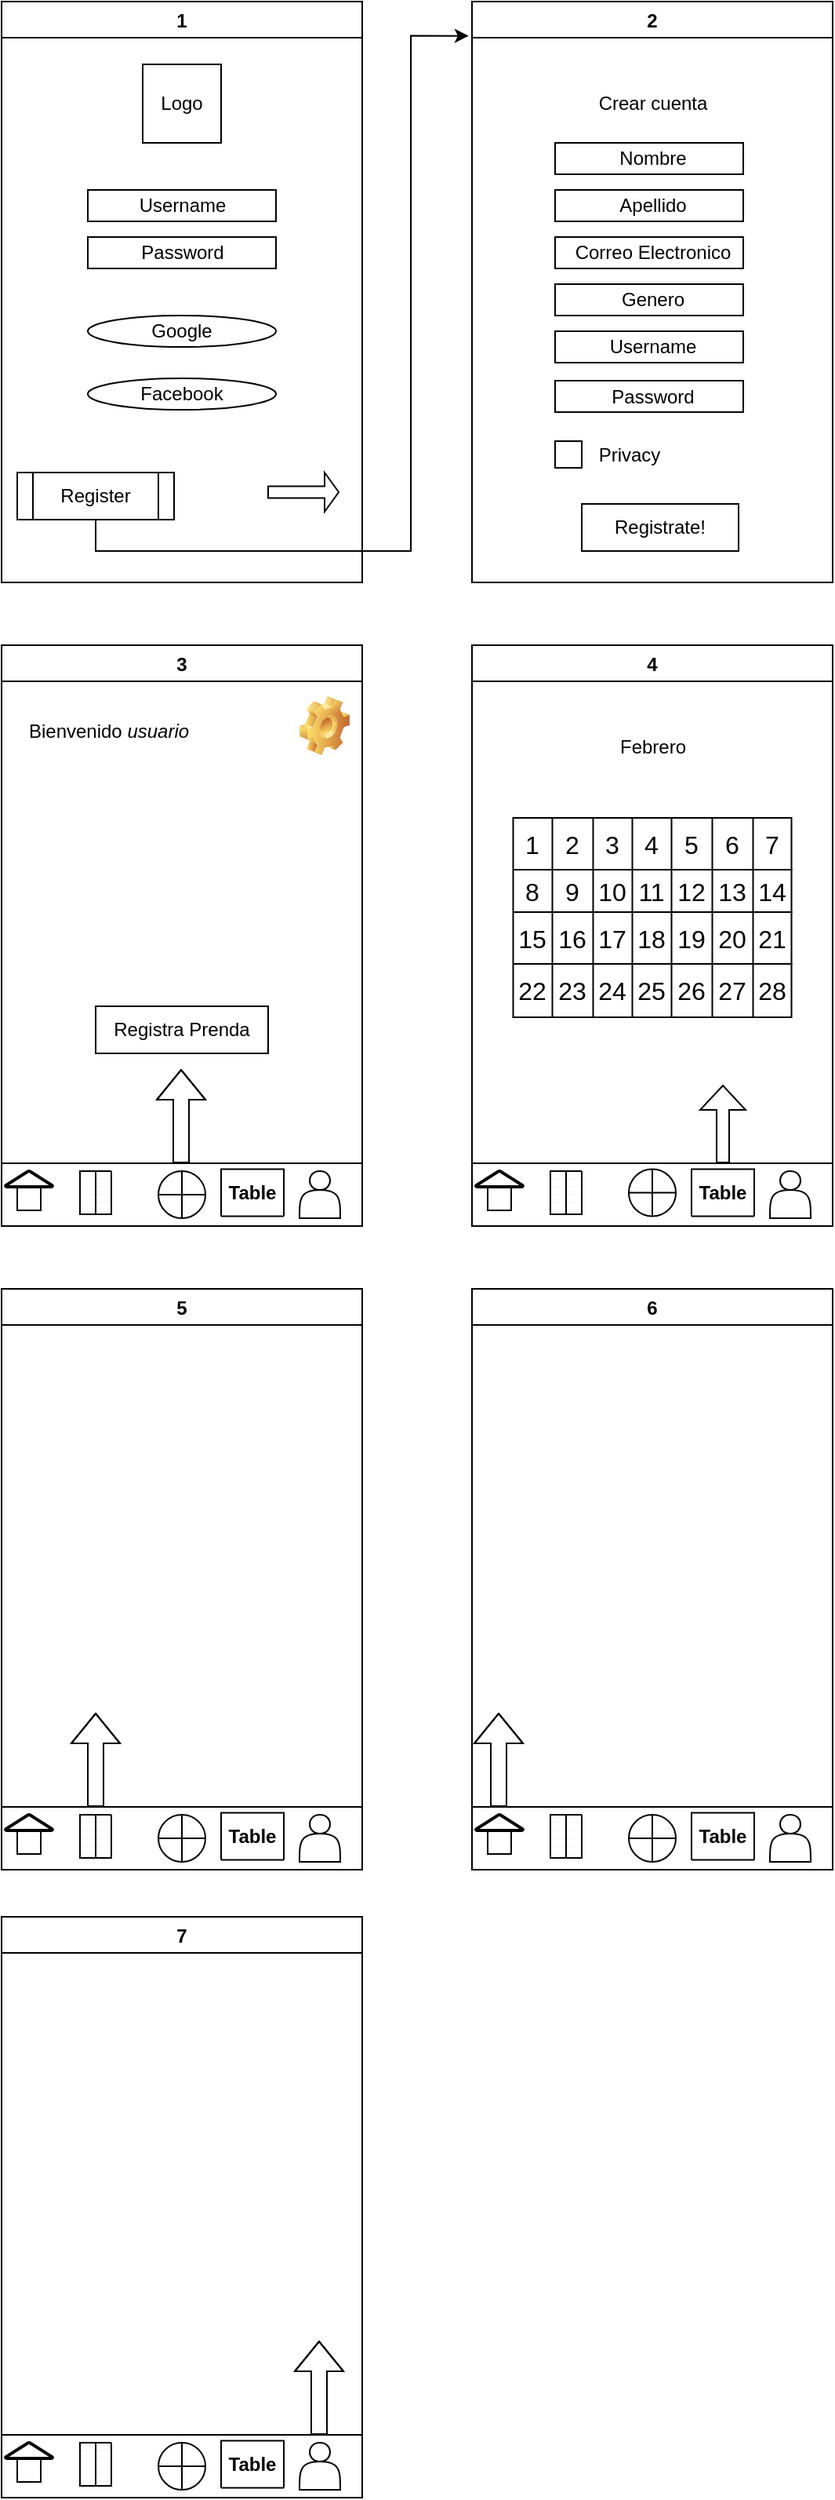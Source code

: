 <mxfile version="23.1.6" type="github">
  <diagram name="Pagina-1" id="AMnFErFhlw5Nxp9Vo0kc">
    <mxGraphModel dx="954" dy="647" grid="1" gridSize="10" guides="1" tooltips="1" connect="1" arrows="1" fold="1" page="1" pageScale="1" pageWidth="827" pageHeight="1169" math="0" shadow="0">
      <root>
        <mxCell id="0" />
        <mxCell id="1" parent="0" />
        <mxCell id="HjGgIXFM6t44fuKYZD9K-2" value="1" style="swimlane;startSize=23;" vertex="1" parent="1">
          <mxGeometry x="140" y="70" width="230" height="370" as="geometry" />
        </mxCell>
        <mxCell id="HjGgIXFM6t44fuKYZD9K-3" value="" style="verticalLabelPosition=bottom;verticalAlign=top;html=1;shape=mxgraph.basic.rect;fillColor2=none;strokeWidth=1;size=20;indent=0;fillColor=none;" vertex="1" parent="HjGgIXFM6t44fuKYZD9K-2">
          <mxGeometry x="55" y="120" width="120" height="20" as="geometry" />
        </mxCell>
        <mxCell id="HjGgIXFM6t44fuKYZD9K-4" value="Logo" style="whiteSpace=wrap;html=1;aspect=fixed;" vertex="1" parent="HjGgIXFM6t44fuKYZD9K-2">
          <mxGeometry x="90" y="40" width="50" height="50" as="geometry" />
        </mxCell>
        <mxCell id="HjGgIXFM6t44fuKYZD9K-5" value="Username" style="text;html=1;align=center;verticalAlign=middle;resizable=0;points=[];autosize=1;strokeColor=none;fillColor=none;" vertex="1" parent="HjGgIXFM6t44fuKYZD9K-2">
          <mxGeometry x="75" y="115" width="80" height="30" as="geometry" />
        </mxCell>
        <mxCell id="HjGgIXFM6t44fuKYZD9K-6" value="" style="verticalLabelPosition=bottom;verticalAlign=top;html=1;shape=mxgraph.basic.rect;fillColor2=none;strokeWidth=1;size=20;indent=0;fillColor=none;" vertex="1" parent="HjGgIXFM6t44fuKYZD9K-2">
          <mxGeometry x="55" y="150" width="120" height="20" as="geometry" />
        </mxCell>
        <mxCell id="HjGgIXFM6t44fuKYZD9K-7" value="Password" style="text;html=1;align=center;verticalAlign=middle;resizable=0;points=[];autosize=1;strokeColor=none;fillColor=none;" vertex="1" parent="HjGgIXFM6t44fuKYZD9K-2">
          <mxGeometry x="75" y="145" width="80" height="30" as="geometry" />
        </mxCell>
        <mxCell id="HjGgIXFM6t44fuKYZD9K-8" value="Google" style="ellipse;whiteSpace=wrap;html=1;" vertex="1" parent="HjGgIXFM6t44fuKYZD9K-2">
          <mxGeometry x="55" y="200" width="120" height="20" as="geometry" />
        </mxCell>
        <mxCell id="HjGgIXFM6t44fuKYZD9K-9" value="Facebook" style="ellipse;whiteSpace=wrap;html=1;" vertex="1" parent="HjGgIXFM6t44fuKYZD9K-2">
          <mxGeometry x="55" y="240" width="120" height="20" as="geometry" />
        </mxCell>
        <mxCell id="HjGgIXFM6t44fuKYZD9K-10" value="Register" style="shape=process;whiteSpace=wrap;html=1;backgroundOutline=1;" vertex="1" parent="HjGgIXFM6t44fuKYZD9K-2">
          <mxGeometry x="10" y="300" width="100" height="30" as="geometry" />
        </mxCell>
        <mxCell id="HjGgIXFM6t44fuKYZD9K-11" value="" style="shape=singleArrow;whiteSpace=wrap;html=1;" vertex="1" parent="HjGgIXFM6t44fuKYZD9K-2">
          <mxGeometry x="170" y="300" width="45" height="25" as="geometry" />
        </mxCell>
        <mxCell id="HjGgIXFM6t44fuKYZD9K-14" value="2" style="swimlane;startSize=23;" vertex="1" parent="1">
          <mxGeometry x="440" y="70" width="230" height="370" as="geometry" />
        </mxCell>
        <mxCell id="HjGgIXFM6t44fuKYZD9K-15" value="" style="verticalLabelPosition=bottom;verticalAlign=top;html=1;shape=mxgraph.basic.rect;fillColor2=none;strokeWidth=1;size=20;indent=0;fillColor=none;" vertex="1" parent="HjGgIXFM6t44fuKYZD9K-14">
          <mxGeometry x="53" y="90" width="120" height="20" as="geometry" />
        </mxCell>
        <mxCell id="HjGgIXFM6t44fuKYZD9K-17" value="Nombre" style="text;html=1;align=center;verticalAlign=middle;resizable=0;points=[];autosize=1;strokeColor=none;fillColor=none;" vertex="1" parent="HjGgIXFM6t44fuKYZD9K-14">
          <mxGeometry x="80" y="85" width="70" height="30" as="geometry" />
        </mxCell>
        <mxCell id="HjGgIXFM6t44fuKYZD9K-18" value="" style="verticalLabelPosition=bottom;verticalAlign=top;html=1;shape=mxgraph.basic.rect;fillColor2=none;strokeWidth=1;size=20;indent=0;fillColor=none;" vertex="1" parent="HjGgIXFM6t44fuKYZD9K-14">
          <mxGeometry x="53" y="120" width="120" height="20" as="geometry" />
        </mxCell>
        <mxCell id="HjGgIXFM6t44fuKYZD9K-19" value="Apellido" style="text;html=1;align=center;verticalAlign=middle;resizable=0;points=[];autosize=1;strokeColor=none;fillColor=none;" vertex="1" parent="HjGgIXFM6t44fuKYZD9K-14">
          <mxGeometry x="80" y="115" width="70" height="30" as="geometry" />
        </mxCell>
        <mxCell id="HjGgIXFM6t44fuKYZD9K-24" value="Crear cuenta" style="text;html=1;align=center;verticalAlign=middle;resizable=0;points=[];autosize=1;strokeColor=none;fillColor=none;" vertex="1" parent="HjGgIXFM6t44fuKYZD9K-14">
          <mxGeometry x="70" y="50" width="90" height="30" as="geometry" />
        </mxCell>
        <mxCell id="HjGgIXFM6t44fuKYZD9K-25" value="" style="verticalLabelPosition=bottom;verticalAlign=top;html=1;shape=mxgraph.basic.rect;fillColor2=none;strokeWidth=1;size=20;indent=100;fillColor=none;" vertex="1" parent="HjGgIXFM6t44fuKYZD9K-14">
          <mxGeometry x="53" y="210" width="120" height="20" as="geometry" />
        </mxCell>
        <mxCell id="HjGgIXFM6t44fuKYZD9K-26" value="Username" style="text;html=1;align=center;verticalAlign=middle;resizable=0;points=[];autosize=1;strokeColor=none;fillColor=none;" vertex="1" parent="HjGgIXFM6t44fuKYZD9K-14">
          <mxGeometry x="75" y="205" width="80" height="30" as="geometry" />
        </mxCell>
        <mxCell id="HjGgIXFM6t44fuKYZD9K-27" value="" style="verticalLabelPosition=bottom;verticalAlign=top;html=1;shape=mxgraph.basic.rect;fillColor2=none;strokeWidth=1;size=20;indent=0;fillColor=none;" vertex="1" parent="HjGgIXFM6t44fuKYZD9K-14">
          <mxGeometry x="53" y="241.5" width="120" height="20" as="geometry" />
        </mxCell>
        <mxCell id="HjGgIXFM6t44fuKYZD9K-28" value="Password" style="text;html=1;align=center;verticalAlign=middle;resizable=0;points=[];autosize=1;strokeColor=none;fillColor=none;" vertex="1" parent="HjGgIXFM6t44fuKYZD9K-14">
          <mxGeometry x="75" y="236.5" width="80" height="30" as="geometry" />
        </mxCell>
        <mxCell id="HjGgIXFM6t44fuKYZD9K-29" value="" style="whiteSpace=wrap;html=1;aspect=fixed;" vertex="1" parent="HjGgIXFM6t44fuKYZD9K-14">
          <mxGeometry x="53" y="280" width="17" height="17" as="geometry" />
        </mxCell>
        <mxCell id="HjGgIXFM6t44fuKYZD9K-32" value="Privacy" style="text;html=1;align=center;verticalAlign=middle;resizable=0;points=[];autosize=1;strokeColor=none;fillColor=none;" vertex="1" parent="HjGgIXFM6t44fuKYZD9K-14">
          <mxGeometry x="70" y="273.5" width="60" height="30" as="geometry" />
        </mxCell>
        <mxCell id="HjGgIXFM6t44fuKYZD9K-33" value="Registrate!" style="rounded=0;whiteSpace=wrap;html=1;" vertex="1" parent="HjGgIXFM6t44fuKYZD9K-14">
          <mxGeometry x="70" y="320" width="100" height="30" as="geometry" />
        </mxCell>
        <mxCell id="HjGgIXFM6t44fuKYZD9K-36" value="" style="verticalLabelPosition=bottom;verticalAlign=top;html=1;shape=mxgraph.basic.rect;fillColor2=none;strokeWidth=1;size=5;indent=60;fillColor=none;" vertex="1" parent="HjGgIXFM6t44fuKYZD9K-14">
          <mxGeometry x="53" y="150" width="120" height="20" as="geometry" />
        </mxCell>
        <mxCell id="HjGgIXFM6t44fuKYZD9K-37" value="Correo Electronico" style="text;html=1;align=center;verticalAlign=middle;resizable=0;points=[];autosize=1;strokeColor=none;fillColor=none;" vertex="1" parent="HjGgIXFM6t44fuKYZD9K-14">
          <mxGeometry x="55" y="145" width="120" height="30" as="geometry" />
        </mxCell>
        <mxCell id="HjGgIXFM6t44fuKYZD9K-38" value="" style="verticalLabelPosition=bottom;verticalAlign=top;html=1;shape=mxgraph.basic.rect;fillColor2=none;strokeWidth=1;size=20;indent=0;fillColor=none;" vertex="1" parent="HjGgIXFM6t44fuKYZD9K-14">
          <mxGeometry x="53" y="180" width="120" height="20" as="geometry" />
        </mxCell>
        <mxCell id="HjGgIXFM6t44fuKYZD9K-39" value="Genero" style="text;html=1;align=center;verticalAlign=middle;resizable=0;points=[];autosize=1;strokeColor=none;fillColor=none;" vertex="1" parent="HjGgIXFM6t44fuKYZD9K-14">
          <mxGeometry x="85" y="175" width="60" height="30" as="geometry" />
        </mxCell>
        <mxCell id="HjGgIXFM6t44fuKYZD9K-41" value="3" style="swimlane;startSize=23;" vertex="1" parent="1">
          <mxGeometry x="140" y="480" width="230" height="370" as="geometry" />
        </mxCell>
        <mxCell id="HjGgIXFM6t44fuKYZD9K-108" value="Bienvenido &lt;i&gt;usuario&lt;/i&gt;" style="text;html=1;align=center;verticalAlign=middle;resizable=0;points=[];autosize=1;strokeColor=none;fillColor=none;" vertex="1" parent="HjGgIXFM6t44fuKYZD9K-41">
          <mxGeometry x="2.5" y="40" width="130" height="30" as="geometry" />
        </mxCell>
        <mxCell id="HjGgIXFM6t44fuKYZD9K-109" value="" style="shape=flexArrow;endArrow=classic;html=1;rounded=0;" edge="1" parent="HjGgIXFM6t44fuKYZD9K-41">
          <mxGeometry width="50" height="50" relative="1" as="geometry">
            <mxPoint x="114.5" y="330" as="sourcePoint" />
            <mxPoint x="114.5" y="270" as="targetPoint" />
            <Array as="points">
              <mxPoint x="114.5" y="310" />
            </Array>
          </mxGeometry>
        </mxCell>
        <mxCell id="HjGgIXFM6t44fuKYZD9K-110" value="Registra Prenda" style="rounded=0;whiteSpace=wrap;html=1;" vertex="1" parent="HjGgIXFM6t44fuKYZD9K-41">
          <mxGeometry x="60" y="230" width="110" height="30" as="geometry" />
        </mxCell>
        <mxCell id="HjGgIXFM6t44fuKYZD9K-365" value="" style="shape=image;html=1;verticalLabelPosition=bottom;verticalAlign=top;imageAspect=1;aspect=fixed;image=img/clipart/Gear_128x128.png" vertex="1" parent="HjGgIXFM6t44fuKYZD9K-41">
          <mxGeometry x="190" y="32.46" width="32" height="37.54" as="geometry" />
        </mxCell>
        <mxCell id="HjGgIXFM6t44fuKYZD9K-51" style="edgeStyle=orthogonalEdgeStyle;rounded=0;orthogonalLoop=1;jettySize=auto;html=1;exitX=0.5;exitY=1;exitDx=0;exitDy=0;entryX=-0.009;entryY=0.059;entryDx=0;entryDy=0;entryPerimeter=0;" edge="1" parent="1" source="HjGgIXFM6t44fuKYZD9K-10" target="HjGgIXFM6t44fuKYZD9K-14">
          <mxGeometry relative="1" as="geometry">
            <mxPoint x="400" y="80" as="targetPoint" />
            <Array as="points">
              <mxPoint x="200" y="420" />
              <mxPoint x="401" y="420" />
              <mxPoint x="401" y="92" />
            </Array>
          </mxGeometry>
        </mxCell>
        <mxCell id="HjGgIXFM6t44fuKYZD9K-52" value="" style="rounded=0;whiteSpace=wrap;html=1;" vertex="1" parent="1">
          <mxGeometry x="140" y="810" width="230" height="40" as="geometry" />
        </mxCell>
        <mxCell id="HjGgIXFM6t44fuKYZD9K-53" value="" style="shape=orEllipse;perimeter=ellipsePerimeter;whiteSpace=wrap;html=1;backgroundOutline=1;" vertex="1" parent="1">
          <mxGeometry x="240" y="815" width="30" height="30" as="geometry" />
        </mxCell>
        <mxCell id="HjGgIXFM6t44fuKYZD9K-54" value="" style="shape=actor;whiteSpace=wrap;html=1;" vertex="1" parent="1">
          <mxGeometry x="330" y="815" width="26" height="30" as="geometry" />
        </mxCell>
        <mxCell id="HjGgIXFM6t44fuKYZD9K-55" value="" style="strokeWidth=2;html=1;shape=mxgraph.flowchart.extract_or_measurement;whiteSpace=wrap;" vertex="1" parent="1">
          <mxGeometry x="142.5" y="815" width="30" height="10" as="geometry" />
        </mxCell>
        <mxCell id="HjGgIXFM6t44fuKYZD9K-58" value="" style="whiteSpace=wrap;html=1;aspect=fixed;fillColor=none;" vertex="1" parent="1">
          <mxGeometry x="150" y="825" width="15" height="15" as="geometry" />
        </mxCell>
        <mxCell id="HjGgIXFM6t44fuKYZD9K-62" value="" style="verticalLabelPosition=bottom;verticalAlign=top;html=1;shape=mxgraph.basic.patternFillRect;fillStyle=vert;step=5;fillStrokeWidth=0.2;fillStrokeColor=#dddddd;direction=south;fillColor=none;" vertex="1" parent="1">
          <mxGeometry x="190" y="815" width="10" height="27.5" as="geometry" />
        </mxCell>
        <mxCell id="HjGgIXFM6t44fuKYZD9K-64" value="" style="verticalLabelPosition=bottom;verticalAlign=top;html=1;shape=mxgraph.basic.patternFillRect;fillStyle=vert;step=5;fillStrokeWidth=0.2;fillStrokeColor=#dddddd;direction=south;fillColor=none;" vertex="1" parent="1">
          <mxGeometry x="200" y="815" width="10" height="27.5" as="geometry" />
        </mxCell>
        <mxCell id="HjGgIXFM6t44fuKYZD9K-95" value="Table" style="shape=table;startSize=30;container=1;collapsible=1;childLayout=tableLayout;fixedRows=1;rowLines=0;fontStyle=1;align=center;resizeLast=1;html=1;whiteSpace=wrap;" vertex="1" parent="1">
          <mxGeometry x="280" y="813.75" width="40" height="30" as="geometry" />
        </mxCell>
        <mxCell id="HjGgIXFM6t44fuKYZD9K-96" value="" style="shape=tableRow;horizontal=0;startSize=0;swimlaneHead=0;swimlaneBody=0;fillColor=none;collapsible=0;dropTarget=0;points=[[0,0.5],[1,0.5]];portConstraint=eastwest;top=0;left=0;right=0;bottom=0;html=1;" vertex="1" visible="0" parent="HjGgIXFM6t44fuKYZD9K-95">
          <mxGeometry y="30" width="110" height="30" as="geometry" />
        </mxCell>
        <mxCell id="HjGgIXFM6t44fuKYZD9K-97" value="PK,FK1" style="shape=partialRectangle;connectable=0;fillColor=none;top=0;left=0;bottom=0;right=0;fontStyle=1;overflow=hidden;html=1;whiteSpace=wrap;" vertex="1" parent="HjGgIXFM6t44fuKYZD9K-96">
          <mxGeometry width="60" height="30" as="geometry">
            <mxRectangle width="60" height="30" as="alternateBounds" />
          </mxGeometry>
        </mxCell>
        <mxCell id="HjGgIXFM6t44fuKYZD9K-98" value="Row 1" style="shape=partialRectangle;connectable=0;fillColor=none;top=0;left=0;bottom=0;right=0;align=left;spacingLeft=6;fontStyle=5;overflow=hidden;html=1;whiteSpace=wrap;" vertex="1" parent="HjGgIXFM6t44fuKYZD9K-96">
          <mxGeometry x="60" width="50" height="30" as="geometry">
            <mxRectangle width="50" height="30" as="alternateBounds" />
          </mxGeometry>
        </mxCell>
        <mxCell id="HjGgIXFM6t44fuKYZD9K-99" value="" style="shape=tableRow;horizontal=0;startSize=0;swimlaneHead=0;swimlaneBody=0;fillColor=none;collapsible=0;dropTarget=0;points=[[0,0.5],[1,0.5]];portConstraint=eastwest;top=0;left=0;right=0;bottom=1;html=1;" vertex="1" visible="0" parent="HjGgIXFM6t44fuKYZD9K-95">
          <mxGeometry y="60" width="110" height="30" as="geometry" />
        </mxCell>
        <mxCell id="HjGgIXFM6t44fuKYZD9K-100" value="PK,FK2" style="shape=partialRectangle;connectable=0;fillColor=none;top=0;left=0;bottom=0;right=0;fontStyle=1;overflow=hidden;html=1;whiteSpace=wrap;" vertex="1" parent="HjGgIXFM6t44fuKYZD9K-99">
          <mxGeometry width="60" height="30" as="geometry">
            <mxRectangle width="60" height="30" as="alternateBounds" />
          </mxGeometry>
        </mxCell>
        <mxCell id="HjGgIXFM6t44fuKYZD9K-101" value="Row 2" style="shape=partialRectangle;connectable=0;fillColor=none;top=0;left=0;bottom=0;right=0;align=left;spacingLeft=6;fontStyle=5;overflow=hidden;html=1;whiteSpace=wrap;" vertex="1" parent="HjGgIXFM6t44fuKYZD9K-99">
          <mxGeometry x="60" width="50" height="30" as="geometry">
            <mxRectangle width="50" height="30" as="alternateBounds" />
          </mxGeometry>
        </mxCell>
        <mxCell id="HjGgIXFM6t44fuKYZD9K-102" value="" style="shape=tableRow;horizontal=0;startSize=0;swimlaneHead=0;swimlaneBody=0;fillColor=none;collapsible=0;dropTarget=0;points=[[0,0.5],[1,0.5]];portConstraint=eastwest;top=0;left=0;right=0;bottom=0;html=1;" vertex="1" visible="0" parent="HjGgIXFM6t44fuKYZD9K-95">
          <mxGeometry y="90" width="110" height="30" as="geometry" />
        </mxCell>
        <mxCell id="HjGgIXFM6t44fuKYZD9K-103" value="" style="shape=partialRectangle;connectable=0;fillColor=none;top=0;left=0;bottom=0;right=0;editable=1;overflow=hidden;html=1;whiteSpace=wrap;" vertex="1" parent="HjGgIXFM6t44fuKYZD9K-102">
          <mxGeometry width="60" height="30" as="geometry">
            <mxRectangle width="60" height="30" as="alternateBounds" />
          </mxGeometry>
        </mxCell>
        <mxCell id="HjGgIXFM6t44fuKYZD9K-104" value="Row 3" style="shape=partialRectangle;connectable=0;fillColor=none;top=0;left=0;bottom=0;right=0;align=left;spacingLeft=6;overflow=hidden;html=1;whiteSpace=wrap;" vertex="1" parent="HjGgIXFM6t44fuKYZD9K-102">
          <mxGeometry x="60" width="50" height="30" as="geometry">
            <mxRectangle width="50" height="30" as="alternateBounds" />
          </mxGeometry>
        </mxCell>
        <mxCell id="HjGgIXFM6t44fuKYZD9K-105" value="" style="shape=tableRow;horizontal=0;startSize=0;swimlaneHead=0;swimlaneBody=0;fillColor=none;collapsible=0;dropTarget=0;points=[[0,0.5],[1,0.5]];portConstraint=eastwest;top=0;left=0;right=0;bottom=0;html=1;" vertex="1" visible="0" parent="HjGgIXFM6t44fuKYZD9K-95">
          <mxGeometry y="120" width="110" height="30" as="geometry" />
        </mxCell>
        <mxCell id="HjGgIXFM6t44fuKYZD9K-106" value="" style="shape=partialRectangle;connectable=0;fillColor=none;top=0;left=0;bottom=0;right=0;editable=1;overflow=hidden;html=1;whiteSpace=wrap;" vertex="1" parent="HjGgIXFM6t44fuKYZD9K-105">
          <mxGeometry width="60" height="30" as="geometry">
            <mxRectangle width="60" height="30" as="alternateBounds" />
          </mxGeometry>
        </mxCell>
        <mxCell id="HjGgIXFM6t44fuKYZD9K-107" value="Row 4" style="shape=partialRectangle;connectable=0;fillColor=none;top=0;left=0;bottom=0;right=0;align=left;spacingLeft=6;overflow=hidden;html=1;whiteSpace=wrap;" vertex="1" parent="HjGgIXFM6t44fuKYZD9K-105">
          <mxGeometry x="60" width="50" height="30" as="geometry">
            <mxRectangle width="50" height="30" as="alternateBounds" />
          </mxGeometry>
        </mxCell>
        <mxCell id="HjGgIXFM6t44fuKYZD9K-111" value="4" style="swimlane;startSize=23;" vertex="1" parent="1">
          <mxGeometry x="440" y="480" width="230" height="370" as="geometry" />
        </mxCell>
        <mxCell id="HjGgIXFM6t44fuKYZD9K-115" value="" style="rounded=0;whiteSpace=wrap;html=1;" vertex="1" parent="HjGgIXFM6t44fuKYZD9K-111">
          <mxGeometry y="330" width="230" height="40" as="geometry" />
        </mxCell>
        <mxCell id="HjGgIXFM6t44fuKYZD9K-116" value="" style="shape=orEllipse;perimeter=ellipsePerimeter;whiteSpace=wrap;html=1;backgroundOutline=1;" vertex="1" parent="HjGgIXFM6t44fuKYZD9K-111">
          <mxGeometry x="100" y="333.75" width="30" height="30" as="geometry" />
        </mxCell>
        <mxCell id="HjGgIXFM6t44fuKYZD9K-117" value="" style="shape=actor;whiteSpace=wrap;html=1;" vertex="1" parent="HjGgIXFM6t44fuKYZD9K-111">
          <mxGeometry x="190" y="335" width="26" height="30" as="geometry" />
        </mxCell>
        <mxCell id="HjGgIXFM6t44fuKYZD9K-118" value="" style="strokeWidth=2;html=1;shape=mxgraph.flowchart.extract_or_measurement;whiteSpace=wrap;" vertex="1" parent="HjGgIXFM6t44fuKYZD9K-111">
          <mxGeometry x="2.5" y="335" width="30" height="10" as="geometry" />
        </mxCell>
        <mxCell id="HjGgIXFM6t44fuKYZD9K-119" value="" style="whiteSpace=wrap;html=1;aspect=fixed;fillColor=none;" vertex="1" parent="HjGgIXFM6t44fuKYZD9K-111">
          <mxGeometry x="10" y="345" width="15" height="15" as="geometry" />
        </mxCell>
        <mxCell id="HjGgIXFM6t44fuKYZD9K-120" value="" style="verticalLabelPosition=bottom;verticalAlign=top;html=1;shape=mxgraph.basic.patternFillRect;fillStyle=vert;step=5;fillStrokeWidth=0.2;fillStrokeColor=#dddddd;direction=south;fillColor=none;" vertex="1" parent="HjGgIXFM6t44fuKYZD9K-111">
          <mxGeometry x="50" y="335" width="10" height="27.5" as="geometry" />
        </mxCell>
        <mxCell id="HjGgIXFM6t44fuKYZD9K-121" value="" style="verticalLabelPosition=bottom;verticalAlign=top;html=1;shape=mxgraph.basic.patternFillRect;fillStyle=vert;step=5;fillStrokeWidth=0.2;fillStrokeColor=#dddddd;direction=south;fillColor=none;" vertex="1" parent="HjGgIXFM6t44fuKYZD9K-111">
          <mxGeometry x="60" y="335" width="10" height="27.5" as="geometry" />
        </mxCell>
        <mxCell id="HjGgIXFM6t44fuKYZD9K-122" value="Table" style="shape=table;startSize=30;container=1;collapsible=1;childLayout=tableLayout;fixedRows=1;rowLines=0;fontStyle=1;align=center;resizeLast=1;html=1;whiteSpace=wrap;" vertex="1" parent="HjGgIXFM6t44fuKYZD9K-111">
          <mxGeometry x="140" y="333.75" width="40" height="30" as="geometry" />
        </mxCell>
        <mxCell id="HjGgIXFM6t44fuKYZD9K-123" value="" style="shape=tableRow;horizontal=0;startSize=0;swimlaneHead=0;swimlaneBody=0;fillColor=none;collapsible=0;dropTarget=0;points=[[0,0.5],[1,0.5]];portConstraint=eastwest;top=0;left=0;right=0;bottom=0;html=1;" vertex="1" visible="0" parent="HjGgIXFM6t44fuKYZD9K-122">
          <mxGeometry y="30" width="110" height="30" as="geometry" />
        </mxCell>
        <mxCell id="HjGgIXFM6t44fuKYZD9K-124" value="PK,FK1" style="shape=partialRectangle;connectable=0;fillColor=none;top=0;left=0;bottom=0;right=0;fontStyle=1;overflow=hidden;html=1;whiteSpace=wrap;" vertex="1" parent="HjGgIXFM6t44fuKYZD9K-123">
          <mxGeometry width="60" height="30" as="geometry">
            <mxRectangle width="60" height="30" as="alternateBounds" />
          </mxGeometry>
        </mxCell>
        <mxCell id="HjGgIXFM6t44fuKYZD9K-125" value="Row 1" style="shape=partialRectangle;connectable=0;fillColor=none;top=0;left=0;bottom=0;right=0;align=left;spacingLeft=6;fontStyle=5;overflow=hidden;html=1;whiteSpace=wrap;" vertex="1" parent="HjGgIXFM6t44fuKYZD9K-123">
          <mxGeometry x="60" width="50" height="30" as="geometry">
            <mxRectangle width="50" height="30" as="alternateBounds" />
          </mxGeometry>
        </mxCell>
        <mxCell id="HjGgIXFM6t44fuKYZD9K-126" value="" style="shape=tableRow;horizontal=0;startSize=0;swimlaneHead=0;swimlaneBody=0;fillColor=none;collapsible=0;dropTarget=0;points=[[0,0.5],[1,0.5]];portConstraint=eastwest;top=0;left=0;right=0;bottom=1;html=1;" vertex="1" visible="0" parent="HjGgIXFM6t44fuKYZD9K-122">
          <mxGeometry y="60" width="110" height="30" as="geometry" />
        </mxCell>
        <mxCell id="HjGgIXFM6t44fuKYZD9K-127" value="PK,FK2" style="shape=partialRectangle;connectable=0;fillColor=none;top=0;left=0;bottom=0;right=0;fontStyle=1;overflow=hidden;html=1;whiteSpace=wrap;" vertex="1" parent="HjGgIXFM6t44fuKYZD9K-126">
          <mxGeometry width="60" height="30" as="geometry">
            <mxRectangle width="60" height="30" as="alternateBounds" />
          </mxGeometry>
        </mxCell>
        <mxCell id="HjGgIXFM6t44fuKYZD9K-128" value="Row 2" style="shape=partialRectangle;connectable=0;fillColor=none;top=0;left=0;bottom=0;right=0;align=left;spacingLeft=6;fontStyle=5;overflow=hidden;html=1;whiteSpace=wrap;" vertex="1" parent="HjGgIXFM6t44fuKYZD9K-126">
          <mxGeometry x="60" width="50" height="30" as="geometry">
            <mxRectangle width="50" height="30" as="alternateBounds" />
          </mxGeometry>
        </mxCell>
        <mxCell id="HjGgIXFM6t44fuKYZD9K-129" value="" style="shape=tableRow;horizontal=0;startSize=0;swimlaneHead=0;swimlaneBody=0;fillColor=none;collapsible=0;dropTarget=0;points=[[0,0.5],[1,0.5]];portConstraint=eastwest;top=0;left=0;right=0;bottom=0;html=1;" vertex="1" visible="0" parent="HjGgIXFM6t44fuKYZD9K-122">
          <mxGeometry y="90" width="110" height="30" as="geometry" />
        </mxCell>
        <mxCell id="HjGgIXFM6t44fuKYZD9K-130" value="" style="shape=partialRectangle;connectable=0;fillColor=none;top=0;left=0;bottom=0;right=0;editable=1;overflow=hidden;html=1;whiteSpace=wrap;" vertex="1" parent="HjGgIXFM6t44fuKYZD9K-129">
          <mxGeometry width="60" height="30" as="geometry">
            <mxRectangle width="60" height="30" as="alternateBounds" />
          </mxGeometry>
        </mxCell>
        <mxCell id="HjGgIXFM6t44fuKYZD9K-131" value="Row 3" style="shape=partialRectangle;connectable=0;fillColor=none;top=0;left=0;bottom=0;right=0;align=left;spacingLeft=6;overflow=hidden;html=1;whiteSpace=wrap;" vertex="1" parent="HjGgIXFM6t44fuKYZD9K-129">
          <mxGeometry x="60" width="50" height="30" as="geometry">
            <mxRectangle width="50" height="30" as="alternateBounds" />
          </mxGeometry>
        </mxCell>
        <mxCell id="HjGgIXFM6t44fuKYZD9K-132" value="" style="shape=tableRow;horizontal=0;startSize=0;swimlaneHead=0;swimlaneBody=0;fillColor=none;collapsible=0;dropTarget=0;points=[[0,0.5],[1,0.5]];portConstraint=eastwest;top=0;left=0;right=0;bottom=0;html=1;" vertex="1" visible="0" parent="HjGgIXFM6t44fuKYZD9K-122">
          <mxGeometry y="120" width="110" height="30" as="geometry" />
        </mxCell>
        <mxCell id="HjGgIXFM6t44fuKYZD9K-133" value="" style="shape=partialRectangle;connectable=0;fillColor=none;top=0;left=0;bottom=0;right=0;editable=1;overflow=hidden;html=1;whiteSpace=wrap;" vertex="1" parent="HjGgIXFM6t44fuKYZD9K-132">
          <mxGeometry width="60" height="30" as="geometry">
            <mxRectangle width="60" height="30" as="alternateBounds" />
          </mxGeometry>
        </mxCell>
        <mxCell id="HjGgIXFM6t44fuKYZD9K-134" value="Row 4" style="shape=partialRectangle;connectable=0;fillColor=none;top=0;left=0;bottom=0;right=0;align=left;spacingLeft=6;overflow=hidden;html=1;whiteSpace=wrap;" vertex="1" parent="HjGgIXFM6t44fuKYZD9K-132">
          <mxGeometry x="60" width="50" height="30" as="geometry">
            <mxRectangle width="50" height="30" as="alternateBounds" />
          </mxGeometry>
        </mxCell>
        <mxCell id="HjGgIXFM6t44fuKYZD9K-136" value="" style="shape=flexArrow;endArrow=classic;html=1;rounded=0;width=8;endSize=4.85;" edge="1" parent="HjGgIXFM6t44fuKYZD9K-111">
          <mxGeometry width="50" height="50" relative="1" as="geometry">
            <mxPoint x="160" y="330" as="sourcePoint" />
            <mxPoint x="160" y="280" as="targetPoint" />
          </mxGeometry>
        </mxCell>
        <mxCell id="HjGgIXFM6t44fuKYZD9K-150" value="Febrero" style="text;html=1;align=center;verticalAlign=middle;resizable=0;points=[];autosize=1;strokeColor=none;fillColor=none;" vertex="1" parent="HjGgIXFM6t44fuKYZD9K-111">
          <mxGeometry x="80" y="50" width="70" height="30" as="geometry" />
        </mxCell>
        <mxCell id="HjGgIXFM6t44fuKYZD9K-227" value="" style="shape=table;startSize=0;container=1;collapsible=0;childLayout=tableLayout;fontSize=16;" vertex="1" parent="HjGgIXFM6t44fuKYZD9K-111">
          <mxGeometry x="26.25" y="110" width="177.5" height="127" as="geometry" />
        </mxCell>
        <mxCell id="HjGgIXFM6t44fuKYZD9K-228" value="" style="shape=tableRow;horizontal=0;startSize=0;swimlaneHead=0;swimlaneBody=0;strokeColor=inherit;top=0;left=0;bottom=0;right=0;collapsible=0;dropTarget=0;fillColor=none;points=[[0,0.5],[1,0.5]];portConstraint=eastwest;fontSize=16;" vertex="1" parent="HjGgIXFM6t44fuKYZD9K-227">
          <mxGeometry width="177.5" height="33" as="geometry" />
        </mxCell>
        <mxCell id="HjGgIXFM6t44fuKYZD9K-229" value="1" style="shape=partialRectangle;html=1;whiteSpace=wrap;connectable=0;strokeColor=inherit;overflow=hidden;fillColor=none;top=0;left=0;bottom=0;right=0;pointerEvents=1;fontSize=16;" vertex="1" parent="HjGgIXFM6t44fuKYZD9K-228">
          <mxGeometry width="25" height="33" as="geometry">
            <mxRectangle width="25" height="33" as="alternateBounds" />
          </mxGeometry>
        </mxCell>
        <mxCell id="HjGgIXFM6t44fuKYZD9K-240" value="2" style="shape=partialRectangle;html=1;whiteSpace=wrap;connectable=0;strokeColor=inherit;overflow=hidden;fillColor=none;top=0;left=0;bottom=0;right=0;pointerEvents=1;fontSize=16;" vertex="1" parent="HjGgIXFM6t44fuKYZD9K-228">
          <mxGeometry x="25" width="26" height="33" as="geometry">
            <mxRectangle width="26" height="33" as="alternateBounds" />
          </mxGeometry>
        </mxCell>
        <mxCell id="HjGgIXFM6t44fuKYZD9K-243" value="3" style="shape=partialRectangle;html=1;whiteSpace=wrap;connectable=0;strokeColor=inherit;overflow=hidden;fillColor=none;top=0;left=0;bottom=0;right=0;pointerEvents=1;fontSize=16;" vertex="1" parent="HjGgIXFM6t44fuKYZD9K-228">
          <mxGeometry x="51" width="25" height="33" as="geometry">
            <mxRectangle width="25" height="33" as="alternateBounds" />
          </mxGeometry>
        </mxCell>
        <mxCell id="HjGgIXFM6t44fuKYZD9K-246" value="4" style="shape=partialRectangle;html=1;whiteSpace=wrap;connectable=0;strokeColor=inherit;overflow=hidden;fillColor=none;top=0;left=0;bottom=0;right=0;pointerEvents=1;fontSize=16;" vertex="1" parent="HjGgIXFM6t44fuKYZD9K-228">
          <mxGeometry x="76" width="25" height="33" as="geometry">
            <mxRectangle width="25" height="33" as="alternateBounds" />
          </mxGeometry>
        </mxCell>
        <mxCell id="HjGgIXFM6t44fuKYZD9K-249" value="5" style="shape=partialRectangle;html=1;whiteSpace=wrap;connectable=0;strokeColor=inherit;overflow=hidden;fillColor=none;top=0;left=0;bottom=0;right=0;pointerEvents=1;fontSize=16;" vertex="1" parent="HjGgIXFM6t44fuKYZD9K-228">
          <mxGeometry x="101" width="26" height="33" as="geometry">
            <mxRectangle width="26" height="33" as="alternateBounds" />
          </mxGeometry>
        </mxCell>
        <mxCell id="HjGgIXFM6t44fuKYZD9K-252" value="6" style="shape=partialRectangle;html=1;whiteSpace=wrap;connectable=0;strokeColor=inherit;overflow=hidden;fillColor=none;top=0;left=0;bottom=0;right=0;pointerEvents=1;fontSize=16;" vertex="1" parent="HjGgIXFM6t44fuKYZD9K-228">
          <mxGeometry x="127" width="26" height="33" as="geometry">
            <mxRectangle width="26" height="33" as="alternateBounds" />
          </mxGeometry>
        </mxCell>
        <mxCell id="HjGgIXFM6t44fuKYZD9K-231" value="7" style="shape=partialRectangle;html=1;whiteSpace=wrap;connectable=0;strokeColor=inherit;overflow=hidden;fillColor=none;top=0;left=0;bottom=0;right=0;pointerEvents=1;fontSize=16;" vertex="1" parent="HjGgIXFM6t44fuKYZD9K-228">
          <mxGeometry x="153" width="25" height="33" as="geometry">
            <mxRectangle width="25" height="33" as="alternateBounds" />
          </mxGeometry>
        </mxCell>
        <mxCell id="HjGgIXFM6t44fuKYZD9K-232" value="" style="shape=tableRow;horizontal=0;startSize=0;swimlaneHead=0;swimlaneBody=0;strokeColor=inherit;top=0;left=0;bottom=0;right=0;collapsible=0;dropTarget=0;fillColor=none;points=[[0,0.5],[1,0.5]];portConstraint=eastwest;fontSize=16;" vertex="1" parent="HjGgIXFM6t44fuKYZD9K-227">
          <mxGeometry y="33" width="177.5" height="27" as="geometry" />
        </mxCell>
        <mxCell id="HjGgIXFM6t44fuKYZD9K-233" value="8" style="shape=partialRectangle;html=1;whiteSpace=wrap;connectable=0;strokeColor=inherit;overflow=hidden;fillColor=none;top=0;left=0;bottom=0;right=0;pointerEvents=1;fontSize=16;" vertex="1" parent="HjGgIXFM6t44fuKYZD9K-232">
          <mxGeometry width="25" height="27" as="geometry">
            <mxRectangle width="25" height="27" as="alternateBounds" />
          </mxGeometry>
        </mxCell>
        <mxCell id="HjGgIXFM6t44fuKYZD9K-241" value="9" style="shape=partialRectangle;html=1;whiteSpace=wrap;connectable=0;strokeColor=inherit;overflow=hidden;fillColor=none;top=0;left=0;bottom=0;right=0;pointerEvents=1;fontSize=16;" vertex="1" parent="HjGgIXFM6t44fuKYZD9K-232">
          <mxGeometry x="25" width="26" height="27" as="geometry">
            <mxRectangle width="26" height="27" as="alternateBounds" />
          </mxGeometry>
        </mxCell>
        <mxCell id="HjGgIXFM6t44fuKYZD9K-244" value="10" style="shape=partialRectangle;html=1;whiteSpace=wrap;connectable=0;strokeColor=inherit;overflow=hidden;fillColor=none;top=0;left=0;bottom=0;right=0;pointerEvents=1;fontSize=16;" vertex="1" parent="HjGgIXFM6t44fuKYZD9K-232">
          <mxGeometry x="51" width="25" height="27" as="geometry">
            <mxRectangle width="25" height="27" as="alternateBounds" />
          </mxGeometry>
        </mxCell>
        <mxCell id="HjGgIXFM6t44fuKYZD9K-247" value="&lt;span style=&quot;white-space: pre;&quot;&gt;11&lt;/span&gt;" style="shape=partialRectangle;html=1;whiteSpace=wrap;connectable=0;strokeColor=inherit;overflow=hidden;fillColor=none;top=0;left=0;bottom=0;right=0;pointerEvents=1;fontSize=16;" vertex="1" parent="HjGgIXFM6t44fuKYZD9K-232">
          <mxGeometry x="76" width="25" height="27" as="geometry">
            <mxRectangle width="25" height="27" as="alternateBounds" />
          </mxGeometry>
        </mxCell>
        <mxCell id="HjGgIXFM6t44fuKYZD9K-250" value="12" style="shape=partialRectangle;html=1;whiteSpace=wrap;connectable=0;strokeColor=inherit;overflow=hidden;fillColor=none;top=0;left=0;bottom=0;right=0;pointerEvents=1;fontSize=16;" vertex="1" parent="HjGgIXFM6t44fuKYZD9K-232">
          <mxGeometry x="101" width="26" height="27" as="geometry">
            <mxRectangle width="26" height="27" as="alternateBounds" />
          </mxGeometry>
        </mxCell>
        <mxCell id="HjGgIXFM6t44fuKYZD9K-253" value="13" style="shape=partialRectangle;html=1;whiteSpace=wrap;connectable=0;strokeColor=inherit;overflow=hidden;fillColor=none;top=0;left=0;bottom=0;right=0;pointerEvents=1;fontSize=16;" vertex="1" parent="HjGgIXFM6t44fuKYZD9K-232">
          <mxGeometry x="127" width="26" height="27" as="geometry">
            <mxRectangle width="26" height="27" as="alternateBounds" />
          </mxGeometry>
        </mxCell>
        <mxCell id="HjGgIXFM6t44fuKYZD9K-235" value="14" style="shape=partialRectangle;html=1;whiteSpace=wrap;connectable=0;strokeColor=inherit;overflow=hidden;fillColor=none;top=0;left=0;bottom=0;right=0;pointerEvents=1;fontSize=16;" vertex="1" parent="HjGgIXFM6t44fuKYZD9K-232">
          <mxGeometry x="153" width="25" height="27" as="geometry">
            <mxRectangle width="25" height="27" as="alternateBounds" />
          </mxGeometry>
        </mxCell>
        <mxCell id="HjGgIXFM6t44fuKYZD9K-255" style="shape=tableRow;horizontal=0;startSize=0;swimlaneHead=0;swimlaneBody=0;strokeColor=inherit;top=0;left=0;bottom=0;right=0;collapsible=0;dropTarget=0;fillColor=none;points=[[0,0.5],[1,0.5]];portConstraint=eastwest;fontSize=16;" vertex="1" parent="HjGgIXFM6t44fuKYZD9K-227">
          <mxGeometry y="60" width="177.5" height="33" as="geometry" />
        </mxCell>
        <mxCell id="HjGgIXFM6t44fuKYZD9K-256" value="15" style="shape=partialRectangle;html=1;whiteSpace=wrap;connectable=0;strokeColor=inherit;overflow=hidden;fillColor=none;top=0;left=0;bottom=0;right=0;pointerEvents=1;fontSize=16;" vertex="1" parent="HjGgIXFM6t44fuKYZD9K-255">
          <mxGeometry width="25" height="33" as="geometry">
            <mxRectangle width="25" height="33" as="alternateBounds" />
          </mxGeometry>
        </mxCell>
        <mxCell id="HjGgIXFM6t44fuKYZD9K-257" value="16" style="shape=partialRectangle;html=1;whiteSpace=wrap;connectable=0;strokeColor=inherit;overflow=hidden;fillColor=none;top=0;left=0;bottom=0;right=0;pointerEvents=1;fontSize=16;" vertex="1" parent="HjGgIXFM6t44fuKYZD9K-255">
          <mxGeometry x="25" width="26" height="33" as="geometry">
            <mxRectangle width="26" height="33" as="alternateBounds" />
          </mxGeometry>
        </mxCell>
        <mxCell id="HjGgIXFM6t44fuKYZD9K-258" value="17" style="shape=partialRectangle;html=1;whiteSpace=wrap;connectable=0;strokeColor=inherit;overflow=hidden;fillColor=none;top=0;left=0;bottom=0;right=0;pointerEvents=1;fontSize=16;" vertex="1" parent="HjGgIXFM6t44fuKYZD9K-255">
          <mxGeometry x="51" width="25" height="33" as="geometry">
            <mxRectangle width="25" height="33" as="alternateBounds" />
          </mxGeometry>
        </mxCell>
        <mxCell id="HjGgIXFM6t44fuKYZD9K-259" value="18" style="shape=partialRectangle;html=1;whiteSpace=wrap;connectable=0;strokeColor=inherit;overflow=hidden;fillColor=none;top=0;left=0;bottom=0;right=0;pointerEvents=1;fontSize=16;" vertex="1" parent="HjGgIXFM6t44fuKYZD9K-255">
          <mxGeometry x="76" width="25" height="33" as="geometry">
            <mxRectangle width="25" height="33" as="alternateBounds" />
          </mxGeometry>
        </mxCell>
        <mxCell id="HjGgIXFM6t44fuKYZD9K-260" value="19" style="shape=partialRectangle;html=1;whiteSpace=wrap;connectable=0;strokeColor=inherit;overflow=hidden;fillColor=none;top=0;left=0;bottom=0;right=0;pointerEvents=1;fontSize=16;" vertex="1" parent="HjGgIXFM6t44fuKYZD9K-255">
          <mxGeometry x="101" width="26" height="33" as="geometry">
            <mxRectangle width="26" height="33" as="alternateBounds" />
          </mxGeometry>
        </mxCell>
        <mxCell id="HjGgIXFM6t44fuKYZD9K-261" value="20" style="shape=partialRectangle;html=1;whiteSpace=wrap;connectable=0;strokeColor=inherit;overflow=hidden;fillColor=none;top=0;left=0;bottom=0;right=0;pointerEvents=1;fontSize=16;" vertex="1" parent="HjGgIXFM6t44fuKYZD9K-255">
          <mxGeometry x="127" width="26" height="33" as="geometry">
            <mxRectangle width="26" height="33" as="alternateBounds" />
          </mxGeometry>
        </mxCell>
        <mxCell id="HjGgIXFM6t44fuKYZD9K-262" value="21" style="shape=partialRectangle;html=1;whiteSpace=wrap;connectable=0;strokeColor=inherit;overflow=hidden;fillColor=none;top=0;left=0;bottom=0;right=0;pointerEvents=1;fontSize=16;" vertex="1" parent="HjGgIXFM6t44fuKYZD9K-255">
          <mxGeometry x="153" width="25" height="33" as="geometry">
            <mxRectangle width="25" height="33" as="alternateBounds" />
          </mxGeometry>
        </mxCell>
        <mxCell id="HjGgIXFM6t44fuKYZD9K-236" value="" style="shape=tableRow;horizontal=0;startSize=0;swimlaneHead=0;swimlaneBody=0;strokeColor=inherit;top=0;left=0;bottom=0;right=0;collapsible=0;dropTarget=0;fillColor=none;points=[[0,0.5],[1,0.5]];portConstraint=eastwest;fontSize=16;" vertex="1" parent="HjGgIXFM6t44fuKYZD9K-227">
          <mxGeometry y="93" width="177.5" height="34" as="geometry" />
        </mxCell>
        <mxCell id="HjGgIXFM6t44fuKYZD9K-237" value="22" style="shape=partialRectangle;html=1;whiteSpace=wrap;connectable=0;strokeColor=inherit;overflow=hidden;fillColor=none;top=0;left=0;bottom=0;right=0;pointerEvents=1;fontSize=16;" vertex="1" parent="HjGgIXFM6t44fuKYZD9K-236">
          <mxGeometry width="25" height="34" as="geometry">
            <mxRectangle width="25" height="34" as="alternateBounds" />
          </mxGeometry>
        </mxCell>
        <mxCell id="HjGgIXFM6t44fuKYZD9K-242" value="23" style="shape=partialRectangle;html=1;whiteSpace=wrap;connectable=0;strokeColor=inherit;overflow=hidden;fillColor=none;top=0;left=0;bottom=0;right=0;pointerEvents=1;fontSize=16;" vertex="1" parent="HjGgIXFM6t44fuKYZD9K-236">
          <mxGeometry x="25" width="26" height="34" as="geometry">
            <mxRectangle width="26" height="34" as="alternateBounds" />
          </mxGeometry>
        </mxCell>
        <mxCell id="HjGgIXFM6t44fuKYZD9K-245" value="24" style="shape=partialRectangle;html=1;whiteSpace=wrap;connectable=0;strokeColor=inherit;overflow=hidden;fillColor=none;top=0;left=0;bottom=0;right=0;pointerEvents=1;fontSize=16;" vertex="1" parent="HjGgIXFM6t44fuKYZD9K-236">
          <mxGeometry x="51" width="25" height="34" as="geometry">
            <mxRectangle width="25" height="34" as="alternateBounds" />
          </mxGeometry>
        </mxCell>
        <mxCell id="HjGgIXFM6t44fuKYZD9K-248" value="25" style="shape=partialRectangle;html=1;whiteSpace=wrap;connectable=0;strokeColor=inherit;overflow=hidden;fillColor=none;top=0;left=0;bottom=0;right=0;pointerEvents=1;fontSize=16;" vertex="1" parent="HjGgIXFM6t44fuKYZD9K-236">
          <mxGeometry x="76" width="25" height="34" as="geometry">
            <mxRectangle width="25" height="34" as="alternateBounds" />
          </mxGeometry>
        </mxCell>
        <mxCell id="HjGgIXFM6t44fuKYZD9K-251" value="26" style="shape=partialRectangle;html=1;whiteSpace=wrap;connectable=0;strokeColor=inherit;overflow=hidden;fillColor=none;top=0;left=0;bottom=0;right=0;pointerEvents=1;fontSize=16;" vertex="1" parent="HjGgIXFM6t44fuKYZD9K-236">
          <mxGeometry x="101" width="26" height="34" as="geometry">
            <mxRectangle width="26" height="34" as="alternateBounds" />
          </mxGeometry>
        </mxCell>
        <mxCell id="HjGgIXFM6t44fuKYZD9K-254" value="27" style="shape=partialRectangle;html=1;whiteSpace=wrap;connectable=0;strokeColor=inherit;overflow=hidden;fillColor=none;top=0;left=0;bottom=0;right=0;pointerEvents=1;fontSize=16;" vertex="1" parent="HjGgIXFM6t44fuKYZD9K-236">
          <mxGeometry x="127" width="26" height="34" as="geometry">
            <mxRectangle width="26" height="34" as="alternateBounds" />
          </mxGeometry>
        </mxCell>
        <mxCell id="HjGgIXFM6t44fuKYZD9K-239" value="28" style="shape=partialRectangle;html=1;whiteSpace=wrap;connectable=0;strokeColor=inherit;overflow=hidden;fillColor=none;top=0;left=0;bottom=0;right=0;pointerEvents=1;fontSize=16;" vertex="1" parent="HjGgIXFM6t44fuKYZD9K-236">
          <mxGeometry x="153" width="25" height="34" as="geometry">
            <mxRectangle width="25" height="34" as="alternateBounds" />
          </mxGeometry>
        </mxCell>
        <mxCell id="HjGgIXFM6t44fuKYZD9K-276" value="5" style="swimlane;startSize=23;" vertex="1" parent="1">
          <mxGeometry x="140" y="890" width="230" height="370" as="geometry" />
        </mxCell>
        <mxCell id="HjGgIXFM6t44fuKYZD9K-278" value="" style="shape=flexArrow;endArrow=classic;html=1;rounded=0;" edge="1" parent="HjGgIXFM6t44fuKYZD9K-276">
          <mxGeometry width="50" height="50" relative="1" as="geometry">
            <mxPoint x="60" y="330" as="sourcePoint" />
            <mxPoint x="60" y="270" as="targetPoint" />
            <Array as="points">
              <mxPoint x="60" y="310" />
            </Array>
          </mxGeometry>
        </mxCell>
        <mxCell id="HjGgIXFM6t44fuKYZD9K-300" value="" style="rounded=0;whiteSpace=wrap;html=1;" vertex="1" parent="HjGgIXFM6t44fuKYZD9K-276">
          <mxGeometry y="330" width="230" height="40" as="geometry" />
        </mxCell>
        <mxCell id="HjGgIXFM6t44fuKYZD9K-301" value="" style="shape=orEllipse;perimeter=ellipsePerimeter;whiteSpace=wrap;html=1;backgroundOutline=1;" vertex="1" parent="HjGgIXFM6t44fuKYZD9K-276">
          <mxGeometry x="100" y="335" width="30" height="30" as="geometry" />
        </mxCell>
        <mxCell id="HjGgIXFM6t44fuKYZD9K-302" value="" style="shape=actor;whiteSpace=wrap;html=1;" vertex="1" parent="HjGgIXFM6t44fuKYZD9K-276">
          <mxGeometry x="190" y="335" width="26" height="30" as="geometry" />
        </mxCell>
        <mxCell id="HjGgIXFM6t44fuKYZD9K-303" value="" style="strokeWidth=2;html=1;shape=mxgraph.flowchart.extract_or_measurement;whiteSpace=wrap;" vertex="1" parent="HjGgIXFM6t44fuKYZD9K-276">
          <mxGeometry x="2.5" y="335" width="30" height="10" as="geometry" />
        </mxCell>
        <mxCell id="HjGgIXFM6t44fuKYZD9K-304" value="" style="whiteSpace=wrap;html=1;aspect=fixed;fillColor=none;" vertex="1" parent="HjGgIXFM6t44fuKYZD9K-276">
          <mxGeometry x="10" y="345" width="15" height="15" as="geometry" />
        </mxCell>
        <mxCell id="HjGgIXFM6t44fuKYZD9K-305" value="" style="verticalLabelPosition=bottom;verticalAlign=top;html=1;shape=mxgraph.basic.patternFillRect;fillStyle=vert;step=5;fillStrokeWidth=0.2;fillStrokeColor=#dddddd;direction=south;fillColor=none;" vertex="1" parent="HjGgIXFM6t44fuKYZD9K-276">
          <mxGeometry x="50" y="335" width="10" height="27.5" as="geometry" />
        </mxCell>
        <mxCell id="HjGgIXFM6t44fuKYZD9K-306" value="" style="verticalLabelPosition=bottom;verticalAlign=top;html=1;shape=mxgraph.basic.patternFillRect;fillStyle=vert;step=5;fillStrokeWidth=0.2;fillStrokeColor=#dddddd;direction=south;fillColor=none;" vertex="1" parent="HjGgIXFM6t44fuKYZD9K-276">
          <mxGeometry x="60" y="335" width="10" height="27.5" as="geometry" />
        </mxCell>
        <mxCell id="HjGgIXFM6t44fuKYZD9K-307" value="Table" style="shape=table;startSize=30;container=1;collapsible=1;childLayout=tableLayout;fixedRows=1;rowLines=0;fontStyle=1;align=center;resizeLast=1;html=1;whiteSpace=wrap;" vertex="1" parent="HjGgIXFM6t44fuKYZD9K-276">
          <mxGeometry x="140" y="333.75" width="40" height="30" as="geometry" />
        </mxCell>
        <mxCell id="HjGgIXFM6t44fuKYZD9K-308" value="" style="shape=tableRow;horizontal=0;startSize=0;swimlaneHead=0;swimlaneBody=0;fillColor=none;collapsible=0;dropTarget=0;points=[[0,0.5],[1,0.5]];portConstraint=eastwest;top=0;left=0;right=0;bottom=0;html=1;" vertex="1" visible="0" parent="HjGgIXFM6t44fuKYZD9K-307">
          <mxGeometry y="30" width="110" height="30" as="geometry" />
        </mxCell>
        <mxCell id="HjGgIXFM6t44fuKYZD9K-309" value="PK,FK1" style="shape=partialRectangle;connectable=0;fillColor=none;top=0;left=0;bottom=0;right=0;fontStyle=1;overflow=hidden;html=1;whiteSpace=wrap;" vertex="1" parent="HjGgIXFM6t44fuKYZD9K-308">
          <mxGeometry width="60" height="30" as="geometry">
            <mxRectangle width="60" height="30" as="alternateBounds" />
          </mxGeometry>
        </mxCell>
        <mxCell id="HjGgIXFM6t44fuKYZD9K-310" value="Row 1" style="shape=partialRectangle;connectable=0;fillColor=none;top=0;left=0;bottom=0;right=0;align=left;spacingLeft=6;fontStyle=5;overflow=hidden;html=1;whiteSpace=wrap;" vertex="1" parent="HjGgIXFM6t44fuKYZD9K-308">
          <mxGeometry x="60" width="50" height="30" as="geometry">
            <mxRectangle width="50" height="30" as="alternateBounds" />
          </mxGeometry>
        </mxCell>
        <mxCell id="HjGgIXFM6t44fuKYZD9K-311" value="" style="shape=tableRow;horizontal=0;startSize=0;swimlaneHead=0;swimlaneBody=0;fillColor=none;collapsible=0;dropTarget=0;points=[[0,0.5],[1,0.5]];portConstraint=eastwest;top=0;left=0;right=0;bottom=1;html=1;" vertex="1" visible="0" parent="HjGgIXFM6t44fuKYZD9K-307">
          <mxGeometry y="60" width="110" height="30" as="geometry" />
        </mxCell>
        <mxCell id="HjGgIXFM6t44fuKYZD9K-312" value="PK,FK2" style="shape=partialRectangle;connectable=0;fillColor=none;top=0;left=0;bottom=0;right=0;fontStyle=1;overflow=hidden;html=1;whiteSpace=wrap;" vertex="1" parent="HjGgIXFM6t44fuKYZD9K-311">
          <mxGeometry width="60" height="30" as="geometry">
            <mxRectangle width="60" height="30" as="alternateBounds" />
          </mxGeometry>
        </mxCell>
        <mxCell id="HjGgIXFM6t44fuKYZD9K-313" value="Row 2" style="shape=partialRectangle;connectable=0;fillColor=none;top=0;left=0;bottom=0;right=0;align=left;spacingLeft=6;fontStyle=5;overflow=hidden;html=1;whiteSpace=wrap;" vertex="1" parent="HjGgIXFM6t44fuKYZD9K-311">
          <mxGeometry x="60" width="50" height="30" as="geometry">
            <mxRectangle width="50" height="30" as="alternateBounds" />
          </mxGeometry>
        </mxCell>
        <mxCell id="HjGgIXFM6t44fuKYZD9K-314" value="" style="shape=tableRow;horizontal=0;startSize=0;swimlaneHead=0;swimlaneBody=0;fillColor=none;collapsible=0;dropTarget=0;points=[[0,0.5],[1,0.5]];portConstraint=eastwest;top=0;left=0;right=0;bottom=0;html=1;" vertex="1" visible="0" parent="HjGgIXFM6t44fuKYZD9K-307">
          <mxGeometry y="90" width="110" height="30" as="geometry" />
        </mxCell>
        <mxCell id="HjGgIXFM6t44fuKYZD9K-315" value="" style="shape=partialRectangle;connectable=0;fillColor=none;top=0;left=0;bottom=0;right=0;editable=1;overflow=hidden;html=1;whiteSpace=wrap;" vertex="1" parent="HjGgIXFM6t44fuKYZD9K-314">
          <mxGeometry width="60" height="30" as="geometry">
            <mxRectangle width="60" height="30" as="alternateBounds" />
          </mxGeometry>
        </mxCell>
        <mxCell id="HjGgIXFM6t44fuKYZD9K-316" value="Row 3" style="shape=partialRectangle;connectable=0;fillColor=none;top=0;left=0;bottom=0;right=0;align=left;spacingLeft=6;overflow=hidden;html=1;whiteSpace=wrap;" vertex="1" parent="HjGgIXFM6t44fuKYZD9K-314">
          <mxGeometry x="60" width="50" height="30" as="geometry">
            <mxRectangle width="50" height="30" as="alternateBounds" />
          </mxGeometry>
        </mxCell>
        <mxCell id="HjGgIXFM6t44fuKYZD9K-317" value="" style="shape=tableRow;horizontal=0;startSize=0;swimlaneHead=0;swimlaneBody=0;fillColor=none;collapsible=0;dropTarget=0;points=[[0,0.5],[1,0.5]];portConstraint=eastwest;top=0;left=0;right=0;bottom=0;html=1;" vertex="1" visible="0" parent="HjGgIXFM6t44fuKYZD9K-307">
          <mxGeometry y="120" width="110" height="30" as="geometry" />
        </mxCell>
        <mxCell id="HjGgIXFM6t44fuKYZD9K-318" value="" style="shape=partialRectangle;connectable=0;fillColor=none;top=0;left=0;bottom=0;right=0;editable=1;overflow=hidden;html=1;whiteSpace=wrap;" vertex="1" parent="HjGgIXFM6t44fuKYZD9K-317">
          <mxGeometry width="60" height="30" as="geometry">
            <mxRectangle width="60" height="30" as="alternateBounds" />
          </mxGeometry>
        </mxCell>
        <mxCell id="HjGgIXFM6t44fuKYZD9K-319" value="Row 4" style="shape=partialRectangle;connectable=0;fillColor=none;top=0;left=0;bottom=0;right=0;align=left;spacingLeft=6;overflow=hidden;html=1;whiteSpace=wrap;" vertex="1" parent="HjGgIXFM6t44fuKYZD9K-317">
          <mxGeometry x="60" width="50" height="30" as="geometry">
            <mxRectangle width="50" height="30" as="alternateBounds" />
          </mxGeometry>
        </mxCell>
        <mxCell id="HjGgIXFM6t44fuKYZD9K-320" value="6" style="swimlane;startSize=23;" vertex="1" parent="1">
          <mxGeometry x="440" y="890" width="230" height="370" as="geometry" />
        </mxCell>
        <mxCell id="HjGgIXFM6t44fuKYZD9K-321" value="" style="shape=flexArrow;endArrow=classic;html=1;rounded=0;" edge="1" parent="HjGgIXFM6t44fuKYZD9K-320">
          <mxGeometry width="50" height="50" relative="1" as="geometry">
            <mxPoint x="17" y="330" as="sourcePoint" />
            <mxPoint x="17" y="270" as="targetPoint" />
            <Array as="points">
              <mxPoint x="17" y="310" />
            </Array>
          </mxGeometry>
        </mxCell>
        <mxCell id="HjGgIXFM6t44fuKYZD9K-322" value="" style="rounded=0;whiteSpace=wrap;html=1;" vertex="1" parent="HjGgIXFM6t44fuKYZD9K-320">
          <mxGeometry y="330" width="230" height="40" as="geometry" />
        </mxCell>
        <mxCell id="HjGgIXFM6t44fuKYZD9K-323" value="" style="shape=orEllipse;perimeter=ellipsePerimeter;whiteSpace=wrap;html=1;backgroundOutline=1;" vertex="1" parent="HjGgIXFM6t44fuKYZD9K-320">
          <mxGeometry x="100" y="335" width="30" height="30" as="geometry" />
        </mxCell>
        <mxCell id="HjGgIXFM6t44fuKYZD9K-324" value="" style="shape=actor;whiteSpace=wrap;html=1;" vertex="1" parent="HjGgIXFM6t44fuKYZD9K-320">
          <mxGeometry x="190" y="335" width="26" height="30" as="geometry" />
        </mxCell>
        <mxCell id="HjGgIXFM6t44fuKYZD9K-325" value="" style="strokeWidth=2;html=1;shape=mxgraph.flowchart.extract_or_measurement;whiteSpace=wrap;" vertex="1" parent="HjGgIXFM6t44fuKYZD9K-320">
          <mxGeometry x="2.5" y="335" width="30" height="10" as="geometry" />
        </mxCell>
        <mxCell id="HjGgIXFM6t44fuKYZD9K-326" value="" style="whiteSpace=wrap;html=1;aspect=fixed;fillColor=none;" vertex="1" parent="HjGgIXFM6t44fuKYZD9K-320">
          <mxGeometry x="10" y="345" width="15" height="15" as="geometry" />
        </mxCell>
        <mxCell id="HjGgIXFM6t44fuKYZD9K-327" value="" style="verticalLabelPosition=bottom;verticalAlign=top;html=1;shape=mxgraph.basic.patternFillRect;fillStyle=vert;step=5;fillStrokeWidth=0.2;fillStrokeColor=#dddddd;direction=south;fillColor=none;" vertex="1" parent="HjGgIXFM6t44fuKYZD9K-320">
          <mxGeometry x="50" y="335" width="10" height="27.5" as="geometry" />
        </mxCell>
        <mxCell id="HjGgIXFM6t44fuKYZD9K-328" value="" style="verticalLabelPosition=bottom;verticalAlign=top;html=1;shape=mxgraph.basic.patternFillRect;fillStyle=vert;step=5;fillStrokeWidth=0.2;fillStrokeColor=#dddddd;direction=south;fillColor=none;" vertex="1" parent="HjGgIXFM6t44fuKYZD9K-320">
          <mxGeometry x="60" y="335" width="10" height="27.5" as="geometry" />
        </mxCell>
        <mxCell id="HjGgIXFM6t44fuKYZD9K-329" value="Table" style="shape=table;startSize=30;container=1;collapsible=1;childLayout=tableLayout;fixedRows=1;rowLines=0;fontStyle=1;align=center;resizeLast=1;html=1;whiteSpace=wrap;" vertex="1" parent="HjGgIXFM6t44fuKYZD9K-320">
          <mxGeometry x="140" y="333.75" width="40" height="30" as="geometry" />
        </mxCell>
        <mxCell id="HjGgIXFM6t44fuKYZD9K-330" value="" style="shape=tableRow;horizontal=0;startSize=0;swimlaneHead=0;swimlaneBody=0;fillColor=none;collapsible=0;dropTarget=0;points=[[0,0.5],[1,0.5]];portConstraint=eastwest;top=0;left=0;right=0;bottom=0;html=1;" vertex="1" visible="0" parent="HjGgIXFM6t44fuKYZD9K-329">
          <mxGeometry y="30" width="110" height="30" as="geometry" />
        </mxCell>
        <mxCell id="HjGgIXFM6t44fuKYZD9K-331" value="PK,FK1" style="shape=partialRectangle;connectable=0;fillColor=none;top=0;left=0;bottom=0;right=0;fontStyle=1;overflow=hidden;html=1;whiteSpace=wrap;" vertex="1" parent="HjGgIXFM6t44fuKYZD9K-330">
          <mxGeometry width="60" height="30" as="geometry">
            <mxRectangle width="60" height="30" as="alternateBounds" />
          </mxGeometry>
        </mxCell>
        <mxCell id="HjGgIXFM6t44fuKYZD9K-332" value="Row 1" style="shape=partialRectangle;connectable=0;fillColor=none;top=0;left=0;bottom=0;right=0;align=left;spacingLeft=6;fontStyle=5;overflow=hidden;html=1;whiteSpace=wrap;" vertex="1" parent="HjGgIXFM6t44fuKYZD9K-330">
          <mxGeometry x="60" width="50" height="30" as="geometry">
            <mxRectangle width="50" height="30" as="alternateBounds" />
          </mxGeometry>
        </mxCell>
        <mxCell id="HjGgIXFM6t44fuKYZD9K-333" value="" style="shape=tableRow;horizontal=0;startSize=0;swimlaneHead=0;swimlaneBody=0;fillColor=none;collapsible=0;dropTarget=0;points=[[0,0.5],[1,0.5]];portConstraint=eastwest;top=0;left=0;right=0;bottom=1;html=1;" vertex="1" visible="0" parent="HjGgIXFM6t44fuKYZD9K-329">
          <mxGeometry y="60" width="110" height="30" as="geometry" />
        </mxCell>
        <mxCell id="HjGgIXFM6t44fuKYZD9K-334" value="PK,FK2" style="shape=partialRectangle;connectable=0;fillColor=none;top=0;left=0;bottom=0;right=0;fontStyle=1;overflow=hidden;html=1;whiteSpace=wrap;" vertex="1" parent="HjGgIXFM6t44fuKYZD9K-333">
          <mxGeometry width="60" height="30" as="geometry">
            <mxRectangle width="60" height="30" as="alternateBounds" />
          </mxGeometry>
        </mxCell>
        <mxCell id="HjGgIXFM6t44fuKYZD9K-335" value="Row 2" style="shape=partialRectangle;connectable=0;fillColor=none;top=0;left=0;bottom=0;right=0;align=left;spacingLeft=6;fontStyle=5;overflow=hidden;html=1;whiteSpace=wrap;" vertex="1" parent="HjGgIXFM6t44fuKYZD9K-333">
          <mxGeometry x="60" width="50" height="30" as="geometry">
            <mxRectangle width="50" height="30" as="alternateBounds" />
          </mxGeometry>
        </mxCell>
        <mxCell id="HjGgIXFM6t44fuKYZD9K-336" value="" style="shape=tableRow;horizontal=0;startSize=0;swimlaneHead=0;swimlaneBody=0;fillColor=none;collapsible=0;dropTarget=0;points=[[0,0.5],[1,0.5]];portConstraint=eastwest;top=0;left=0;right=0;bottom=0;html=1;" vertex="1" visible="0" parent="HjGgIXFM6t44fuKYZD9K-329">
          <mxGeometry y="90" width="110" height="30" as="geometry" />
        </mxCell>
        <mxCell id="HjGgIXFM6t44fuKYZD9K-337" value="" style="shape=partialRectangle;connectable=0;fillColor=none;top=0;left=0;bottom=0;right=0;editable=1;overflow=hidden;html=1;whiteSpace=wrap;" vertex="1" parent="HjGgIXFM6t44fuKYZD9K-336">
          <mxGeometry width="60" height="30" as="geometry">
            <mxRectangle width="60" height="30" as="alternateBounds" />
          </mxGeometry>
        </mxCell>
        <mxCell id="HjGgIXFM6t44fuKYZD9K-338" value="Row 3" style="shape=partialRectangle;connectable=0;fillColor=none;top=0;left=0;bottom=0;right=0;align=left;spacingLeft=6;overflow=hidden;html=1;whiteSpace=wrap;" vertex="1" parent="HjGgIXFM6t44fuKYZD9K-336">
          <mxGeometry x="60" width="50" height="30" as="geometry">
            <mxRectangle width="50" height="30" as="alternateBounds" />
          </mxGeometry>
        </mxCell>
        <mxCell id="HjGgIXFM6t44fuKYZD9K-339" value="" style="shape=tableRow;horizontal=0;startSize=0;swimlaneHead=0;swimlaneBody=0;fillColor=none;collapsible=0;dropTarget=0;points=[[0,0.5],[1,0.5]];portConstraint=eastwest;top=0;left=0;right=0;bottom=0;html=1;" vertex="1" visible="0" parent="HjGgIXFM6t44fuKYZD9K-329">
          <mxGeometry y="120" width="110" height="30" as="geometry" />
        </mxCell>
        <mxCell id="HjGgIXFM6t44fuKYZD9K-340" value="" style="shape=partialRectangle;connectable=0;fillColor=none;top=0;left=0;bottom=0;right=0;editable=1;overflow=hidden;html=1;whiteSpace=wrap;" vertex="1" parent="HjGgIXFM6t44fuKYZD9K-339">
          <mxGeometry width="60" height="30" as="geometry">
            <mxRectangle width="60" height="30" as="alternateBounds" />
          </mxGeometry>
        </mxCell>
        <mxCell id="HjGgIXFM6t44fuKYZD9K-341" value="Row 4" style="shape=partialRectangle;connectable=0;fillColor=none;top=0;left=0;bottom=0;right=0;align=left;spacingLeft=6;overflow=hidden;html=1;whiteSpace=wrap;" vertex="1" parent="HjGgIXFM6t44fuKYZD9K-339">
          <mxGeometry x="60" width="50" height="30" as="geometry">
            <mxRectangle width="50" height="30" as="alternateBounds" />
          </mxGeometry>
        </mxCell>
        <mxCell id="HjGgIXFM6t44fuKYZD9K-342" value="7" style="swimlane;startSize=23;" vertex="1" parent="1">
          <mxGeometry x="140" y="1290" width="230" height="370" as="geometry" />
        </mxCell>
        <mxCell id="HjGgIXFM6t44fuKYZD9K-344" value="" style="rounded=0;whiteSpace=wrap;html=1;" vertex="1" parent="HjGgIXFM6t44fuKYZD9K-342">
          <mxGeometry y="330" width="230" height="40" as="geometry" />
        </mxCell>
        <mxCell id="HjGgIXFM6t44fuKYZD9K-345" value="" style="shape=orEllipse;perimeter=ellipsePerimeter;whiteSpace=wrap;html=1;backgroundOutline=1;" vertex="1" parent="HjGgIXFM6t44fuKYZD9K-342">
          <mxGeometry x="100" y="335" width="30" height="30" as="geometry" />
        </mxCell>
        <mxCell id="HjGgIXFM6t44fuKYZD9K-346" value="" style="shape=actor;whiteSpace=wrap;html=1;" vertex="1" parent="HjGgIXFM6t44fuKYZD9K-342">
          <mxGeometry x="190" y="335" width="26" height="30" as="geometry" />
        </mxCell>
        <mxCell id="HjGgIXFM6t44fuKYZD9K-347" value="" style="strokeWidth=2;html=1;shape=mxgraph.flowchart.extract_or_measurement;whiteSpace=wrap;" vertex="1" parent="HjGgIXFM6t44fuKYZD9K-342">
          <mxGeometry x="2.5" y="335" width="30" height="10" as="geometry" />
        </mxCell>
        <mxCell id="HjGgIXFM6t44fuKYZD9K-348" value="" style="whiteSpace=wrap;html=1;aspect=fixed;fillColor=none;" vertex="1" parent="HjGgIXFM6t44fuKYZD9K-342">
          <mxGeometry x="10" y="345" width="15" height="15" as="geometry" />
        </mxCell>
        <mxCell id="HjGgIXFM6t44fuKYZD9K-349" value="" style="verticalLabelPosition=bottom;verticalAlign=top;html=1;shape=mxgraph.basic.patternFillRect;fillStyle=vert;step=5;fillStrokeWidth=0.2;fillStrokeColor=#dddddd;direction=south;fillColor=none;" vertex="1" parent="HjGgIXFM6t44fuKYZD9K-342">
          <mxGeometry x="50" y="335" width="10" height="27.5" as="geometry" />
        </mxCell>
        <mxCell id="HjGgIXFM6t44fuKYZD9K-350" value="" style="verticalLabelPosition=bottom;verticalAlign=top;html=1;shape=mxgraph.basic.patternFillRect;fillStyle=vert;step=5;fillStrokeWidth=0.2;fillStrokeColor=#dddddd;direction=south;fillColor=none;" vertex="1" parent="HjGgIXFM6t44fuKYZD9K-342">
          <mxGeometry x="60" y="335" width="10" height="27.5" as="geometry" />
        </mxCell>
        <mxCell id="HjGgIXFM6t44fuKYZD9K-351" value="Table" style="shape=table;startSize=30;container=1;collapsible=1;childLayout=tableLayout;fixedRows=1;rowLines=0;fontStyle=1;align=center;resizeLast=1;html=1;whiteSpace=wrap;" vertex="1" parent="HjGgIXFM6t44fuKYZD9K-342">
          <mxGeometry x="140" y="333.75" width="40" height="30" as="geometry" />
        </mxCell>
        <mxCell id="HjGgIXFM6t44fuKYZD9K-352" value="" style="shape=tableRow;horizontal=0;startSize=0;swimlaneHead=0;swimlaneBody=0;fillColor=none;collapsible=0;dropTarget=0;points=[[0,0.5],[1,0.5]];portConstraint=eastwest;top=0;left=0;right=0;bottom=0;html=1;" vertex="1" visible="0" parent="HjGgIXFM6t44fuKYZD9K-351">
          <mxGeometry y="30" width="110" height="30" as="geometry" />
        </mxCell>
        <mxCell id="HjGgIXFM6t44fuKYZD9K-353" value="PK,FK1" style="shape=partialRectangle;connectable=0;fillColor=none;top=0;left=0;bottom=0;right=0;fontStyle=1;overflow=hidden;html=1;whiteSpace=wrap;" vertex="1" parent="HjGgIXFM6t44fuKYZD9K-352">
          <mxGeometry width="60" height="30" as="geometry">
            <mxRectangle width="60" height="30" as="alternateBounds" />
          </mxGeometry>
        </mxCell>
        <mxCell id="HjGgIXFM6t44fuKYZD9K-354" value="Row 1" style="shape=partialRectangle;connectable=0;fillColor=none;top=0;left=0;bottom=0;right=0;align=left;spacingLeft=6;fontStyle=5;overflow=hidden;html=1;whiteSpace=wrap;" vertex="1" parent="HjGgIXFM6t44fuKYZD9K-352">
          <mxGeometry x="60" width="50" height="30" as="geometry">
            <mxRectangle width="50" height="30" as="alternateBounds" />
          </mxGeometry>
        </mxCell>
        <mxCell id="HjGgIXFM6t44fuKYZD9K-355" value="" style="shape=tableRow;horizontal=0;startSize=0;swimlaneHead=0;swimlaneBody=0;fillColor=none;collapsible=0;dropTarget=0;points=[[0,0.5],[1,0.5]];portConstraint=eastwest;top=0;left=0;right=0;bottom=1;html=1;" vertex="1" visible="0" parent="HjGgIXFM6t44fuKYZD9K-351">
          <mxGeometry y="60" width="110" height="30" as="geometry" />
        </mxCell>
        <mxCell id="HjGgIXFM6t44fuKYZD9K-356" value="PK,FK2" style="shape=partialRectangle;connectable=0;fillColor=none;top=0;left=0;bottom=0;right=0;fontStyle=1;overflow=hidden;html=1;whiteSpace=wrap;" vertex="1" parent="HjGgIXFM6t44fuKYZD9K-355">
          <mxGeometry width="60" height="30" as="geometry">
            <mxRectangle width="60" height="30" as="alternateBounds" />
          </mxGeometry>
        </mxCell>
        <mxCell id="HjGgIXFM6t44fuKYZD9K-357" value="Row 2" style="shape=partialRectangle;connectable=0;fillColor=none;top=0;left=0;bottom=0;right=0;align=left;spacingLeft=6;fontStyle=5;overflow=hidden;html=1;whiteSpace=wrap;" vertex="1" parent="HjGgIXFM6t44fuKYZD9K-355">
          <mxGeometry x="60" width="50" height="30" as="geometry">
            <mxRectangle width="50" height="30" as="alternateBounds" />
          </mxGeometry>
        </mxCell>
        <mxCell id="HjGgIXFM6t44fuKYZD9K-358" value="" style="shape=tableRow;horizontal=0;startSize=0;swimlaneHead=0;swimlaneBody=0;fillColor=none;collapsible=0;dropTarget=0;points=[[0,0.5],[1,0.5]];portConstraint=eastwest;top=0;left=0;right=0;bottom=0;html=1;" vertex="1" visible="0" parent="HjGgIXFM6t44fuKYZD9K-351">
          <mxGeometry y="90" width="110" height="30" as="geometry" />
        </mxCell>
        <mxCell id="HjGgIXFM6t44fuKYZD9K-359" value="" style="shape=partialRectangle;connectable=0;fillColor=none;top=0;left=0;bottom=0;right=0;editable=1;overflow=hidden;html=1;whiteSpace=wrap;" vertex="1" parent="HjGgIXFM6t44fuKYZD9K-358">
          <mxGeometry width="60" height="30" as="geometry">
            <mxRectangle width="60" height="30" as="alternateBounds" />
          </mxGeometry>
        </mxCell>
        <mxCell id="HjGgIXFM6t44fuKYZD9K-360" value="Row 3" style="shape=partialRectangle;connectable=0;fillColor=none;top=0;left=0;bottom=0;right=0;align=left;spacingLeft=6;overflow=hidden;html=1;whiteSpace=wrap;" vertex="1" parent="HjGgIXFM6t44fuKYZD9K-358">
          <mxGeometry x="60" width="50" height="30" as="geometry">
            <mxRectangle width="50" height="30" as="alternateBounds" />
          </mxGeometry>
        </mxCell>
        <mxCell id="HjGgIXFM6t44fuKYZD9K-361" value="" style="shape=tableRow;horizontal=0;startSize=0;swimlaneHead=0;swimlaneBody=0;fillColor=none;collapsible=0;dropTarget=0;points=[[0,0.5],[1,0.5]];portConstraint=eastwest;top=0;left=0;right=0;bottom=0;html=1;" vertex="1" visible="0" parent="HjGgIXFM6t44fuKYZD9K-351">
          <mxGeometry y="120" width="110" height="30" as="geometry" />
        </mxCell>
        <mxCell id="HjGgIXFM6t44fuKYZD9K-362" value="" style="shape=partialRectangle;connectable=0;fillColor=none;top=0;left=0;bottom=0;right=0;editable=1;overflow=hidden;html=1;whiteSpace=wrap;" vertex="1" parent="HjGgIXFM6t44fuKYZD9K-361">
          <mxGeometry width="60" height="30" as="geometry">
            <mxRectangle width="60" height="30" as="alternateBounds" />
          </mxGeometry>
        </mxCell>
        <mxCell id="HjGgIXFM6t44fuKYZD9K-363" value="Row 4" style="shape=partialRectangle;connectable=0;fillColor=none;top=0;left=0;bottom=0;right=0;align=left;spacingLeft=6;overflow=hidden;html=1;whiteSpace=wrap;" vertex="1" parent="HjGgIXFM6t44fuKYZD9K-361">
          <mxGeometry x="60" width="50" height="30" as="geometry">
            <mxRectangle width="50" height="30" as="alternateBounds" />
          </mxGeometry>
        </mxCell>
        <mxCell id="HjGgIXFM6t44fuKYZD9K-364" value="" style="shape=flexArrow;endArrow=classic;html=1;rounded=0;" edge="1" parent="HjGgIXFM6t44fuKYZD9K-342">
          <mxGeometry width="50" height="50" relative="1" as="geometry">
            <mxPoint x="202.5" y="330" as="sourcePoint" />
            <mxPoint x="202.5" y="270" as="targetPoint" />
            <Array as="points">
              <mxPoint x="202.5" y="310" />
            </Array>
          </mxGeometry>
        </mxCell>
      </root>
    </mxGraphModel>
  </diagram>
</mxfile>
